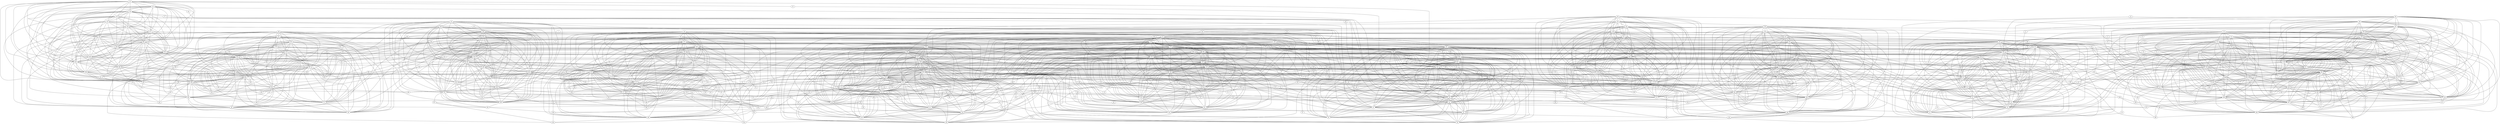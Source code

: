 graph G {
1;
10;
100;
101;
102;
103;
104;
105;
106;
107;
108;
109;
11;
110;
111;
112;
113;
114;
115;
116;
117;
118;
119;
12;
120;
121;
122;
123;
124;
125;
126;
127;
128;
129;
13;
130;
131;
132;
133;
134;
135;
136;
137;
138;
139;
14;
140;
141;
142;
143;
144;
145;
146;
147;
148;
149;
15;
150;
151;
152;
153;
154;
155;
156;
157;
158;
159;
16;
160;
161;
162;
163;
164;
165;
166;
167;
168;
169;
17;
170;
171;
172;
173;
174;
175;
176;
177;
178;
179;
18;
180;
181;
182;
183;
184;
185;
186;
187;
188;
189;
19;
190;
191;
192;
193;
194;
195;
196;
197;
198;
199;
2;
20;
200;
201;
202;
203;
204;
205;
206;
207;
208;
209;
21;
210;
211;
212;
213;
214;
215;
216;
217;
218;
219;
22;
220;
221;
222;
223;
224;
225;
226;
227;
228;
229;
23;
230;
231;
232;
233;
234;
235;
236;
237;
238;
239;
24;
240;
241;
242;
243;
244;
245;
246;
247;
248;
249;
25;
250;
251;
252;
253;
254;
255;
256;
257;
258;
259;
26;
260;
261;
262;
263;
264;
265;
266;
267;
268;
269;
27;
270;
271;
272;
273;
274;
275;
276;
277;
278;
279;
28;
280;
281;
282;
283;
284;
285;
286;
287;
288;
289;
29;
290;
291;
292;
293;
294;
295;
296;
297;
298;
299;
3;
30;
300;
301;
302;
303;
304;
305;
306;
307;
308;
309;
31;
310;
311;
312;
313;
314;
315;
316;
317;
318;
319;
32;
320;
321;
322;
323;
324;
325;
326;
327;
328;
329;
33;
330;
331;
332;
333;
334;
335;
336;
337;
338;
339;
34;
340;
341;
342;
343;
344;
345;
346;
347;
348;
349;
35;
350;
351;
352;
353;
354;
355;
356;
357;
358;
359;
36;
360;
361;
362;
363;
364;
365;
366;
367;
368;
369;
37;
370;
371;
372;
373;
374;
375;
376;
377;
378;
379;
38;
380;
381;
382;
383;
384;
385;
386;
387;
388;
389;
39;
390;
391;
392;
393;
394;
395;
396;
397;
398;
399;
4;
40;
400;
401;
402;
403;
404;
405;
406;
407;
408;
409;
41;
410;
411;
412;
413;
414;
415;
416;
417;
418;
419;
42;
420;
421;
422;
423;
424;
425;
426;
427;
428;
429;
43;
430;
431;
432;
433;
434;
435;
436;
437;
438;
439;
44;
440;
441;
442;
443;
444;
445;
446;
447;
448;
449;
45;
450;
451;
452;
453;
454;
455;
456;
457;
458;
459;
46;
460;
461;
462;
463;
464;
465;
466;
467;
468;
469;
47;
470;
471;
472;
473;
474;
475;
476;
477;
478;
479;
48;
480;
481;
482;
483;
484;
485;
486;
487;
488;
489;
49;
490;
491;
492;
493;
494;
495;
496;
497;
498;
499;
5;
50;
500;
501;
502;
503;
504;
505;
506;
507;
508;
509;
51;
510;
511;
512;
513;
514;
515;
516;
517;
518;
519;
52;
520;
521;
522;
523;
524;
525;
526;
527;
528;
53;
54;
55;
56;
57;
58;
59;
6;
60;
61;
62;
63;
64;
65;
66;
67;
68;
69;
7;
70;
71;
72;
73;
74;
75;
76;
77;
78;
79;
8;
80;
81;
82;
83;
84;
85;
86;
87;
88;
89;
9;
90;
91;
92;
93;
94;
95;
96;
97;
98;
99;
1--33 ;
1--97 ;
10--42 ;
10--106 ;
100--4 ;
100--36 ;
100--99 ;
100--97 ;
100--103 ;
100--385 ;
100--386 ;
100--104 ;
100--387 ;
100--98 ;
100--101 ;
100--102 ;
100--388 ;
100--389 ;
100--390 ;
100--391 ;
100--392 ;
101--5 ;
101--37 ;
101--99 ;
101--103 ;
101--385 ;
101--102 ;
101--97 ;
101--386 ;
101--387 ;
101--98 ;
101--388 ;
101--104 ;
101--389 ;
101--390 ;
101--391 ;
101--392 ;
102--6 ;
102--38 ;
102--99 ;
102--97 ;
102--98 ;
102--103 ;
102--385 ;
102--104 ;
102--386 ;
102--387 ;
102--388 ;
102--389 ;
102--390 ;
102--391 ;
102--392 ;
103--7 ;
103--39 ;
103--99 ;
103--385 ;
103--386 ;
103--104 ;
103--387 ;
103--98 ;
103--97 ;
103--388 ;
103--389 ;
103--390 ;
103--391 ;
103--392 ;
104--8 ;
104--40 ;
104--98 ;
104--99 ;
104--97 ;
104--385 ;
104--387 ;
104--386 ;
104--388 ;
104--389 ;
104--390 ;
104--391 ;
104--392 ;
105--9 ;
105--41 ;
105--106 ;
105--107 ;
105--109 ;
105--409 ;
105--111 ;
105--410 ;
105--112 ;
105--411 ;
105--110 ;
105--108 ;
105--412 ;
105--413 ;
105--414 ;
105--415 ;
105--416 ;
106--42 ;
106--107 ;
106--109 ;
106--111 ;
106--409 ;
106--112 ;
106--411 ;
106--110 ;
106--108 ;
106--412 ;
106--410 ;
106--413 ;
106--414 ;
106--415 ;
106--416 ;
107--11 ;
107--43 ;
107--108 ;
107--109 ;
107--111 ;
107--409 ;
107--410 ;
107--112 ;
107--411 ;
107--110 ;
107--412 ;
107--413 ;
107--414 ;
107--415 ;
107--416 ;
108--12 ;
108--44 ;
108--111 ;
108--409 ;
108--410 ;
108--112 ;
108--411 ;
108--109 ;
108--110 ;
108--412 ;
108--413 ;
108--414 ;
108--415 ;
108--416 ;
109--13 ;
109--45 ;
109--111 ;
109--409 ;
109--110 ;
109--410 ;
109--411 ;
109--412 ;
109--112 ;
109--413 ;
109--414 ;
109--415 ;
109--416 ;
11--43 ;
110--14 ;
110--46 ;
110--111 ;
110--409 ;
110--112 ;
110--410 ;
110--411 ;
110--412 ;
110--413 ;
110--414 ;
110--415 ;
110--416 ;
111--15 ;
111--47 ;
111--409 ;
111--410 ;
111--112 ;
111--411 ;
111--412 ;
111--413 ;
111--414 ;
111--415 ;
111--416 ;
112--16 ;
112--48 ;
112--409 ;
112--411 ;
112--410 ;
112--412 ;
112--413 ;
112--414 ;
112--415 ;
112--416 ;
113--17 ;
113--49 ;
113--114 ;
113--115 ;
113--117 ;
113--401 ;
113--119 ;
113--402 ;
113--120 ;
113--403 ;
113--118 ;
113--116 ;
113--404 ;
113--405 ;
113--406 ;
113--407 ;
113--408 ;
114--18 ;
114--50 ;
114--115 ;
114--117 ;
114--119 ;
114--401 ;
114--120 ;
114--403 ;
114--118 ;
114--116 ;
114--404 ;
114--402 ;
114--405 ;
114--406 ;
114--407 ;
114--408 ;
115--19 ;
115--51 ;
115--116 ;
115--117 ;
115--119 ;
115--401 ;
115--402 ;
115--120 ;
115--403 ;
115--118 ;
115--404 ;
115--405 ;
115--406 ;
115--407 ;
115--408 ;
116--20 ;
116--52 ;
116--119 ;
116--401 ;
116--402 ;
116--120 ;
116--403 ;
116--117 ;
116--118 ;
116--404 ;
116--405 ;
116--406 ;
116--407 ;
116--408 ;
117--21 ;
117--53 ;
117--119 ;
117--401 ;
117--118 ;
117--402 ;
117--403 ;
117--404 ;
117--120 ;
117--405 ;
117--406 ;
117--407 ;
117--408 ;
118--22 ;
118--54 ;
118--119 ;
118--401 ;
118--120 ;
118--402 ;
118--403 ;
118--404 ;
118--405 ;
118--406 ;
118--407 ;
118--408 ;
119--23 ;
119--55 ;
119--401 ;
119--402 ;
119--120 ;
119--403 ;
119--404 ;
119--405 ;
119--406 ;
119--407 ;
119--408 ;
12--44 ;
120--24 ;
120--56 ;
120--401 ;
120--403 ;
120--402 ;
120--404 ;
120--405 ;
120--406 ;
120--407 ;
120--408 ;
121--25 ;
121--57 ;
121--122 ;
121--123 ;
121--125 ;
121--393 ;
121--127 ;
121--394 ;
121--128 ;
121--395 ;
121--126 ;
121--124 ;
121--396 ;
121--397 ;
121--398 ;
121--399 ;
121--400 ;
122--26 ;
122--58 ;
122--123 ;
122--125 ;
122--127 ;
122--393 ;
122--128 ;
122--395 ;
122--126 ;
122--124 ;
122--396 ;
122--394 ;
122--397 ;
122--398 ;
122--399 ;
122--400 ;
123--27 ;
123--59 ;
123--124 ;
123--125 ;
123--127 ;
123--393 ;
123--394 ;
123--128 ;
123--395 ;
123--126 ;
123--396 ;
123--397 ;
123--398 ;
123--399 ;
123--400 ;
124--28 ;
124--60 ;
124--127 ;
124--393 ;
124--394 ;
124--128 ;
124--395 ;
124--125 ;
124--126 ;
124--396 ;
124--397 ;
124--398 ;
124--399 ;
124--400 ;
125--29 ;
125--61 ;
125--127 ;
125--393 ;
125--126 ;
125--394 ;
125--395 ;
125--396 ;
125--128 ;
125--397 ;
125--398 ;
125--399 ;
125--400 ;
126--30 ;
126--62 ;
126--127 ;
126--393 ;
126--128 ;
126--394 ;
126--395 ;
126--396 ;
126--397 ;
126--398 ;
126--399 ;
126--400 ;
127--31 ;
127--63 ;
127--393 ;
127--394 ;
127--128 ;
127--395 ;
127--396 ;
127--397 ;
127--398 ;
127--399 ;
127--400 ;
128--32 ;
128--64 ;
128--393 ;
128--395 ;
128--394 ;
128--396 ;
128--397 ;
128--398 ;
128--399 ;
128--400 ;
129--161 ;
129--353 ;
129--130 ;
129--131 ;
129--133 ;
129--257 ;
129--135 ;
129--258 ;
129--136 ;
129--259 ;
129--134 ;
129--132 ;
129--260 ;
129--261 ;
129--262 ;
129--263 ;
129--264 ;
13--45 ;
130--162 ;
130--354 ;
130--131 ;
130--133 ;
130--135 ;
130--257 ;
130--136 ;
130--259 ;
130--134 ;
130--132 ;
130--260 ;
130--258 ;
130--261 ;
130--262 ;
130--263 ;
130--264 ;
131--163 ;
131--355 ;
131--132 ;
131--133 ;
131--135 ;
131--257 ;
131--258 ;
131--136 ;
131--259 ;
131--134 ;
131--260 ;
131--261 ;
131--262 ;
131--263 ;
131--264 ;
132--164 ;
132--356 ;
132--135 ;
132--257 ;
132--258 ;
132--136 ;
132--259 ;
132--133 ;
132--134 ;
132--260 ;
132--261 ;
132--262 ;
132--263 ;
132--264 ;
133--165 ;
133--357 ;
133--135 ;
133--257 ;
133--134 ;
133--258 ;
133--259 ;
133--260 ;
133--136 ;
133--261 ;
133--262 ;
133--263 ;
133--264 ;
134--166 ;
134--358 ;
134--135 ;
134--257 ;
134--136 ;
134--258 ;
134--259 ;
134--260 ;
134--261 ;
134--262 ;
134--263 ;
134--264 ;
135--167 ;
135--359 ;
135--257 ;
135--258 ;
135--136 ;
135--259 ;
135--260 ;
135--261 ;
135--262 ;
135--263 ;
135--264 ;
136--168 ;
136--360 ;
136--257 ;
136--259 ;
136--258 ;
136--260 ;
136--261 ;
136--262 ;
136--263 ;
136--264 ;
137--169 ;
137--361 ;
137--138 ;
137--139 ;
137--141 ;
137--281 ;
137--143 ;
137--282 ;
137--144 ;
137--283 ;
137--142 ;
137--140 ;
137--284 ;
137--285 ;
137--286 ;
137--287 ;
137--288 ;
138--170 ;
138--362 ;
138--139 ;
138--141 ;
138--143 ;
138--281 ;
138--144 ;
138--283 ;
138--142 ;
138--140 ;
138--284 ;
138--282 ;
138--285 ;
138--286 ;
138--287 ;
138--288 ;
139--171 ;
139--363 ;
139--140 ;
139--141 ;
139--143 ;
139--281 ;
139--282 ;
139--144 ;
139--283 ;
139--142 ;
139--284 ;
139--285 ;
139--286 ;
139--287 ;
139--288 ;
14--46 ;
140--172 ;
140--364 ;
140--143 ;
140--281 ;
140--282 ;
140--144 ;
140--283 ;
140--141 ;
140--142 ;
140--284 ;
140--285 ;
140--286 ;
140--287 ;
140--288 ;
141--173 ;
141--365 ;
141--143 ;
141--281 ;
141--142 ;
141--282 ;
141--283 ;
141--284 ;
141--144 ;
141--285 ;
141--286 ;
141--287 ;
141--288 ;
142--174 ;
142--366 ;
142--143 ;
142--281 ;
142--144 ;
142--282 ;
142--283 ;
142--284 ;
142--285 ;
142--286 ;
142--287 ;
142--288 ;
143--175 ;
143--367 ;
143--281 ;
143--282 ;
143--144 ;
143--283 ;
143--284 ;
143--285 ;
143--286 ;
143--287 ;
143--288 ;
144--176 ;
144--368 ;
144--281 ;
144--283 ;
144--282 ;
144--284 ;
144--285 ;
144--286 ;
144--287 ;
144--288 ;
145--177 ;
145--369 ;
145--146 ;
145--147 ;
145--149 ;
145--273 ;
145--151 ;
145--274 ;
145--152 ;
145--275 ;
145--150 ;
145--148 ;
145--276 ;
145--277 ;
145--278 ;
145--279 ;
145--280 ;
146--178 ;
146--370 ;
146--147 ;
146--149 ;
146--151 ;
146--273 ;
146--152 ;
146--275 ;
146--150 ;
146--148 ;
146--276 ;
146--274 ;
146--277 ;
146--278 ;
146--279 ;
146--280 ;
147--179 ;
147--371 ;
147--148 ;
147--149 ;
147--151 ;
147--273 ;
147--274 ;
147--152 ;
147--275 ;
147--150 ;
147--276 ;
147--277 ;
147--278 ;
147--279 ;
147--280 ;
148--180 ;
148--372 ;
148--151 ;
148--273 ;
148--274 ;
148--152 ;
148--275 ;
148--149 ;
148--150 ;
148--276 ;
148--277 ;
148--278 ;
148--279 ;
148--280 ;
149--181 ;
149--373 ;
149--151 ;
149--273 ;
149--150 ;
149--274 ;
149--275 ;
149--276 ;
149--152 ;
149--277 ;
149--278 ;
149--279 ;
149--280 ;
15--47 ;
150--182 ;
150--374 ;
150--151 ;
150--273 ;
150--152 ;
150--274 ;
150--275 ;
150--276 ;
150--277 ;
150--278 ;
150--279 ;
150--280 ;
151--183 ;
151--375 ;
151--273 ;
151--274 ;
151--152 ;
151--275 ;
151--276 ;
151--277 ;
151--278 ;
151--279 ;
151--280 ;
152--184 ;
152--376 ;
152--273 ;
152--275 ;
152--274 ;
152--276 ;
152--277 ;
152--278 ;
152--279 ;
152--280 ;
153--185 ;
153--377 ;
153--154 ;
153--155 ;
153--157 ;
153--265 ;
153--159 ;
153--266 ;
153--160 ;
153--267 ;
153--158 ;
153--156 ;
153--268 ;
153--269 ;
153--270 ;
153--271 ;
153--272 ;
154--186 ;
154--378 ;
154--155 ;
154--157 ;
154--159 ;
154--265 ;
154--160 ;
154--267 ;
154--158 ;
154--156 ;
154--268 ;
154--266 ;
154--269 ;
154--270 ;
154--271 ;
154--272 ;
155--187 ;
155--379 ;
155--156 ;
155--157 ;
155--159 ;
155--265 ;
155--266 ;
155--160 ;
155--267 ;
155--158 ;
155--268 ;
155--269 ;
155--270 ;
155--271 ;
155--272 ;
156--188 ;
156--380 ;
156--159 ;
156--265 ;
156--266 ;
156--160 ;
156--267 ;
156--157 ;
156--158 ;
156--268 ;
156--269 ;
156--270 ;
156--271 ;
156--272 ;
157--189 ;
157--381 ;
157--159 ;
157--265 ;
157--158 ;
157--266 ;
157--267 ;
157--268 ;
157--160 ;
157--269 ;
157--270 ;
157--271 ;
157--272 ;
158--190 ;
158--382 ;
158--159 ;
158--265 ;
158--160 ;
158--266 ;
158--267 ;
158--268 ;
158--269 ;
158--270 ;
158--271 ;
158--272 ;
159--191 ;
159--383 ;
159--265 ;
159--266 ;
159--160 ;
159--267 ;
159--268 ;
159--269 ;
159--270 ;
159--271 ;
159--272 ;
16--48 ;
160--192 ;
160--384 ;
160--265 ;
160--267 ;
160--266 ;
160--268 ;
160--269 ;
160--270 ;
160--271 ;
160--272 ;
161--33 ;
161--481 ;
161--497 ;
161--177 ;
161--49 ;
161--489 ;
161--513 ;
161--193 ;
161--353 ;
162--34 ;
162--482 ;
162--498 ;
162--178 ;
162--50 ;
162--490 ;
162--514 ;
162--194 ;
162--354 ;
163--35 ;
163--483 ;
163--499 ;
163--179 ;
163--51 ;
163--491 ;
163--515 ;
163--195 ;
163--355 ;
164--36 ;
164--484 ;
164--500 ;
164--180 ;
164--52 ;
164--492 ;
164--516 ;
164--196 ;
164--356 ;
165--37 ;
165--485 ;
165--501 ;
165--181 ;
165--53 ;
165--493 ;
165--517 ;
165--197 ;
165--357 ;
166--38 ;
166--486 ;
166--502 ;
166--182 ;
166--54 ;
166--494 ;
166--518 ;
166--198 ;
166--358 ;
167--39 ;
167--487 ;
167--503 ;
167--183 ;
167--55 ;
167--495 ;
167--519 ;
167--199 ;
167--359 ;
168--40 ;
168--488 ;
168--504 ;
168--184 ;
168--56 ;
168--496 ;
168--520 ;
168--200 ;
168--360 ;
169--41 ;
169--505 ;
169--185 ;
169--57 ;
169--521 ;
169--201 ;
169--361 ;
17--49 ;
170--42 ;
170--506 ;
170--186 ;
170--58 ;
170--522 ;
170--202 ;
170--362 ;
171--43 ;
171--507 ;
171--187 ;
171--59 ;
171--523 ;
171--203 ;
171--363 ;
172--44 ;
172--508 ;
172--188 ;
172--60 ;
172--524 ;
172--204 ;
172--364 ;
173--45 ;
173--509 ;
173--189 ;
173--61 ;
173--525 ;
173--205 ;
173--365 ;
174--46 ;
174--510 ;
174--190 ;
174--62 ;
174--526 ;
174--206 ;
174--366 ;
175--47 ;
175--511 ;
175--191 ;
175--63 ;
175--527 ;
175--207 ;
175--367 ;
176--48 ;
176--512 ;
176--192 ;
176--64 ;
176--528 ;
176--208 ;
176--368 ;
177--49 ;
177--178 ;
177--179 ;
177--181 ;
177--521 ;
177--183 ;
177--522 ;
177--184 ;
177--523 ;
177--182 ;
177--180 ;
177--524 ;
177--525 ;
177--526 ;
177--527 ;
177--528 ;
177--193 ;
177--209 ;
177--369 ;
178--50 ;
178--179 ;
178--181 ;
178--183 ;
178--521 ;
178--184 ;
178--523 ;
178--182 ;
178--180 ;
178--524 ;
178--522 ;
178--525 ;
178--526 ;
178--527 ;
178--528 ;
178--194 ;
178--210 ;
178--370 ;
179--51 ;
179--180 ;
179--181 ;
179--183 ;
179--521 ;
179--522 ;
179--184 ;
179--523 ;
179--182 ;
179--524 ;
179--525 ;
179--526 ;
179--527 ;
179--528 ;
179--195 ;
179--211 ;
179--371 ;
18--50 ;
180--52 ;
180--183 ;
180--521 ;
180--522 ;
180--184 ;
180--523 ;
180--181 ;
180--182 ;
180--524 ;
180--525 ;
180--526 ;
180--527 ;
180--528 ;
180--196 ;
180--212 ;
180--372 ;
181--53 ;
181--183 ;
181--521 ;
181--182 ;
181--522 ;
181--523 ;
181--524 ;
181--184 ;
181--525 ;
181--526 ;
181--527 ;
181--528 ;
181--197 ;
181--213 ;
181--373 ;
182--54 ;
182--183 ;
182--521 ;
182--184 ;
182--522 ;
182--523 ;
182--524 ;
182--525 ;
182--526 ;
182--527 ;
182--528 ;
182--198 ;
182--214 ;
182--374 ;
183--55 ;
183--521 ;
183--522 ;
183--184 ;
183--523 ;
183--524 ;
183--525 ;
183--526 ;
183--527 ;
183--528 ;
183--199 ;
183--215 ;
183--375 ;
184--56 ;
184--521 ;
184--523 ;
184--522 ;
184--524 ;
184--525 ;
184--526 ;
184--527 ;
184--528 ;
184--200 ;
184--216 ;
184--376 ;
185--57 ;
185--186 ;
185--187 ;
185--189 ;
185--513 ;
185--191 ;
185--514 ;
185--192 ;
185--515 ;
185--190 ;
185--188 ;
185--516 ;
185--517 ;
185--518 ;
185--519 ;
185--520 ;
185--201 ;
185--217 ;
185--377 ;
186--58 ;
186--187 ;
186--189 ;
186--191 ;
186--513 ;
186--192 ;
186--515 ;
186--190 ;
186--188 ;
186--516 ;
186--514 ;
186--517 ;
186--518 ;
186--519 ;
186--520 ;
186--202 ;
186--218 ;
186--378 ;
187--59 ;
187--188 ;
187--189 ;
187--191 ;
187--513 ;
187--514 ;
187--192 ;
187--515 ;
187--190 ;
187--516 ;
187--517 ;
187--518 ;
187--519 ;
187--520 ;
187--203 ;
187--219 ;
187--379 ;
188--60 ;
188--191 ;
188--513 ;
188--514 ;
188--192 ;
188--515 ;
188--189 ;
188--190 ;
188--516 ;
188--517 ;
188--518 ;
188--519 ;
188--520 ;
188--204 ;
188--220 ;
188--380 ;
189--61 ;
189--191 ;
189--513 ;
189--190 ;
189--514 ;
189--515 ;
189--516 ;
189--192 ;
189--517 ;
189--518 ;
189--519 ;
189--520 ;
189--205 ;
189--221 ;
189--381 ;
19--51 ;
190--62 ;
190--191 ;
190--513 ;
190--192 ;
190--514 ;
190--515 ;
190--516 ;
190--517 ;
190--518 ;
190--519 ;
190--520 ;
190--206 ;
190--222 ;
190--382 ;
191--63 ;
191--513 ;
191--514 ;
191--192 ;
191--515 ;
191--516 ;
191--517 ;
191--518 ;
191--519 ;
191--520 ;
191--207 ;
191--223 ;
191--383 ;
192--64 ;
192--513 ;
192--515 ;
192--514 ;
192--516 ;
192--517 ;
192--518 ;
192--519 ;
192--520 ;
192--208 ;
192--224 ;
192--384 ;
193--489 ;
193--513 ;
193--209 ;
193--225 ;
193--65 ;
194--490 ;
194--514 ;
194--210 ;
194--226 ;
194--66 ;
195--491 ;
195--515 ;
195--211 ;
195--227 ;
195--67 ;
196--492 ;
196--516 ;
196--212 ;
196--228 ;
196--68 ;
197--493 ;
197--517 ;
197--213 ;
197--229 ;
197--69 ;
198--494 ;
198--518 ;
198--214 ;
198--230 ;
198--70 ;
199--495 ;
199--519 ;
199--215 ;
199--231 ;
199--71 ;
2--34 ;
2--98 ;
20--52 ;
200--496 ;
200--520 ;
200--216 ;
200--232 ;
200--72 ;
201--521 ;
201--217 ;
201--233 ;
201--73 ;
202--522 ;
202--218 ;
202--234 ;
202--74 ;
203--523 ;
203--219 ;
203--235 ;
203--75 ;
204--524 ;
204--220 ;
204--236 ;
204--76 ;
205--525 ;
205--221 ;
205--237 ;
205--77 ;
206--526 ;
206--222 ;
206--238 ;
206--78 ;
207--527 ;
207--223 ;
207--239 ;
207--79 ;
208--528 ;
208--224 ;
208--240 ;
208--80 ;
209--241 ;
209--81 ;
21--53 ;
210--242 ;
210--82 ;
211--243 ;
211--83 ;
212--244 ;
212--84 ;
213--245 ;
213--85 ;
214--246 ;
214--86 ;
215--247 ;
215--87 ;
216--248 ;
216--88 ;
217--249 ;
217--89 ;
218--250 ;
218--90 ;
219--251 ;
219--91 ;
22--54 ;
220--252 ;
220--92 ;
221--253 ;
221--93 ;
222--254 ;
222--94 ;
223--255 ;
223--95 ;
224--256 ;
224--96 ;
225--305 ;
225--313 ;
225--65 ;
226--306 ;
226--314 ;
226--66 ;
227--307 ;
227--315 ;
227--67 ;
228--308 ;
228--316 ;
228--68 ;
229--309 ;
229--317 ;
229--69 ;
23--55 ;
230--310 ;
230--318 ;
230--70 ;
231--311 ;
231--319 ;
231--71 ;
232--312 ;
232--320 ;
232--72 ;
233--289 ;
233--297 ;
233--73 ;
234--290 ;
234--298 ;
234--74 ;
235--291 ;
235--299 ;
235--75 ;
236--292 ;
236--300 ;
236--76 ;
237--293 ;
237--301 ;
237--77 ;
238--294 ;
238--302 ;
238--78 ;
239--295 ;
239--303 ;
239--79 ;
24--56 ;
240--296 ;
240--304 ;
240--80 ;
241--337 ;
241--345 ;
241--81 ;
242--338 ;
242--346 ;
242--82 ;
243--339 ;
243--347 ;
243--83 ;
244--340 ;
244--348 ;
244--84 ;
245--341 ;
245--349 ;
245--85 ;
246--342 ;
246--350 ;
246--86 ;
247--343 ;
247--351 ;
247--87 ;
248--344 ;
248--352 ;
248--88 ;
249--321 ;
249--329 ;
249--89 ;
25--57 ;
250--322 ;
250--330 ;
250--90 ;
251--323 ;
251--331 ;
251--91 ;
252--324 ;
252--332 ;
252--92 ;
253--325 ;
253--333 ;
253--93 ;
254--326 ;
254--334 ;
254--94 ;
255--327 ;
255--335 ;
255--95 ;
256--328 ;
256--336 ;
256--96 ;
257--258 ;
257--259 ;
257--260 ;
257--261 ;
257--262 ;
257--263 ;
257--264 ;
257--313 ;
257--314 ;
257--316 ;
257--317 ;
257--320 ;
257--303 ;
257--300 ;
257--301 ;
258--259 ;
258--260 ;
258--261 ;
258--262 ;
258--263 ;
258--264 ;
258--313 ;
258--314 ;
258--297 ;
259--260 ;
259--261 ;
259--262 ;
259--263 ;
259--264 ;
259--313 ;
259--314 ;
259--315 ;
259--298 ;
26--58 ;
260--261 ;
260--262 ;
260--263 ;
260--264 ;
260--315 ;
260--316 ;
260--317 ;
260--299 ;
261--262 ;
261--263 ;
261--264 ;
261--316 ;
261--317 ;
261--300 ;
262--263 ;
262--264 ;
262--316 ;
262--317 ;
262--318 ;
262--304 ;
262--301 ;
263--264 ;
263--318 ;
263--319 ;
263--320 ;
263--302 ;
264--320 ;
264--303 ;
265--266 ;
265--267 ;
265--268 ;
265--269 ;
265--270 ;
265--271 ;
265--272 ;
265--311 ;
265--308 ;
265--309 ;
265--289 ;
265--290 ;
265--292 ;
265--293 ;
265--296 ;
266--267 ;
266--268 ;
266--269 ;
266--270 ;
266--271 ;
266--272 ;
266--305 ;
266--289 ;
266--290 ;
267--268 ;
267--269 ;
267--270 ;
267--271 ;
267--272 ;
267--306 ;
267--289 ;
267--290 ;
267--291 ;
268--269 ;
268--270 ;
268--271 ;
268--272 ;
268--307 ;
268--291 ;
268--292 ;
268--293 ;
269--270 ;
269--271 ;
269--272 ;
269--308 ;
269--292 ;
269--293 ;
27--59 ;
270--271 ;
270--272 ;
270--312 ;
270--309 ;
270--292 ;
270--293 ;
270--294 ;
271--272 ;
271--310 ;
271--294 ;
271--295 ;
271--296 ;
272--311 ;
272--296 ;
273--274 ;
273--275 ;
273--276 ;
273--277 ;
273--278 ;
273--279 ;
273--280 ;
273--345 ;
273--346 ;
273--348 ;
273--349 ;
273--352 ;
273--335 ;
273--332 ;
273--333 ;
274--275 ;
274--276 ;
274--277 ;
274--278 ;
274--279 ;
274--280 ;
274--345 ;
274--346 ;
274--329 ;
275--276 ;
275--277 ;
275--278 ;
275--279 ;
275--280 ;
275--345 ;
275--346 ;
275--347 ;
275--330 ;
276--277 ;
276--278 ;
276--279 ;
276--280 ;
276--347 ;
276--348 ;
276--349 ;
276--331 ;
277--278 ;
277--279 ;
277--280 ;
277--348 ;
277--349 ;
277--332 ;
278--279 ;
278--280 ;
278--348 ;
278--349 ;
278--350 ;
278--336 ;
278--333 ;
279--280 ;
279--350 ;
279--351 ;
279--352 ;
279--334 ;
28--60 ;
280--352 ;
280--335 ;
281--282 ;
281--283 ;
281--284 ;
281--285 ;
281--286 ;
281--287 ;
281--288 ;
281--343 ;
281--340 ;
281--341 ;
281--321 ;
281--322 ;
281--324 ;
281--325 ;
281--328 ;
282--283 ;
282--284 ;
282--285 ;
282--286 ;
282--287 ;
282--288 ;
282--337 ;
282--321 ;
282--322 ;
283--284 ;
283--285 ;
283--286 ;
283--287 ;
283--288 ;
283--338 ;
283--321 ;
283--322 ;
283--323 ;
284--285 ;
284--286 ;
284--287 ;
284--288 ;
284--339 ;
284--323 ;
284--324 ;
284--325 ;
285--286 ;
285--287 ;
285--288 ;
285--340 ;
285--324 ;
285--325 ;
286--287 ;
286--288 ;
286--344 ;
286--341 ;
286--324 ;
286--325 ;
286--326 ;
287--288 ;
287--342 ;
287--326 ;
287--327 ;
287--328 ;
288--343 ;
288--328 ;
289--290 ;
289--297 ;
29--61 ;
290--298 ;
291--299 ;
292--293 ;
292--300 ;
293--301 ;
294--302 ;
295--296 ;
295--303 ;
296--304 ;
3--35 ;
3--99 ;
30--62 ;
301--304 ;
304--303 ;
304--264 ;
305--313 ;
306--314 ;
307--315 ;
308--316 ;
309--312 ;
309--317 ;
31--63 ;
310--318 ;
311--319 ;
312--311 ;
312--272 ;
312--320 ;
313--314 ;
316--317 ;
319--320 ;
32--64 ;
321--322 ;
321--329 ;
322--330 ;
323--331 ;
324--325 ;
324--332 ;
325--333 ;
326--334 ;
327--328 ;
327--335 ;
328--336 ;
33--481 ;
33--497 ;
33--97 ;
333--336 ;
336--335 ;
336--280 ;
337--345 ;
338--346 ;
339--347 ;
34--482 ;
34--498 ;
34--98 ;
340--348 ;
341--344 ;
341--349 ;
342--350 ;
343--351 ;
344--343 ;
344--288 ;
344--352 ;
345--346 ;
348--349 ;
35--483 ;
35--499 ;
35--99 ;
351--352 ;
353--433 ;
353--441 ;
354--434 ;
354--442 ;
355--435 ;
355--443 ;
356--436 ;
356--444 ;
357--437 ;
357--445 ;
358--438 ;
358--446 ;
359--439 ;
359--447 ;
36--484 ;
36--500 ;
36--4 ;
360--440 ;
360--448 ;
361--417 ;
361--425 ;
362--418 ;
362--426 ;
363--419 ;
363--427 ;
364--420 ;
364--428 ;
365--421 ;
365--429 ;
366--422 ;
366--430 ;
367--423 ;
367--431 ;
368--424 ;
368--432 ;
369--465 ;
369--473 ;
37--485 ;
37--501 ;
37--5 ;
370--466 ;
370--474 ;
371--467 ;
371--475 ;
372--468 ;
372--476 ;
373--469 ;
373--477 ;
374--470 ;
374--478 ;
375--471 ;
375--479 ;
376--472 ;
376--480 ;
377--449 ;
377--457 ;
378--450 ;
378--458 ;
379--451 ;
379--459 ;
38--486 ;
38--502 ;
38--6 ;
380--452 ;
380--460 ;
381--453 ;
381--461 ;
382--454 ;
382--462 ;
383--455 ;
383--463 ;
384--456 ;
384--464 ;
385--99 ;
385--98 ;
385--386 ;
385--97 ;
385--387 ;
385--388 ;
385--389 ;
385--390 ;
385--391 ;
385--392 ;
385--441 ;
385--442 ;
385--444 ;
385--445 ;
385--448 ;
385--431 ;
385--428 ;
385--429 ;
386--99 ;
386--98 ;
386--97 ;
386--387 ;
386--388 ;
386--389 ;
386--390 ;
386--391 ;
386--392 ;
386--441 ;
386--442 ;
386--425 ;
387--97 ;
387--98 ;
387--388 ;
387--99 ;
387--389 ;
387--390 ;
387--391 ;
387--392 ;
387--441 ;
387--442 ;
387--443 ;
387--426 ;
388--98 ;
388--97 ;
388--99 ;
388--389 ;
388--390 ;
388--391 ;
388--392 ;
388--443 ;
388--444 ;
388--445 ;
388--427 ;
389--98 ;
389--99 ;
389--97 ;
389--390 ;
389--391 ;
389--392 ;
389--444 ;
389--445 ;
389--428 ;
39--487 ;
39--503 ;
39--7 ;
390--99 ;
390--98 ;
390--97 ;
390--391 ;
390--392 ;
390--444 ;
390--445 ;
390--446 ;
390--432 ;
390--429 ;
391--99 ;
391--97 ;
391--98 ;
391--392 ;
391--446 ;
391--447 ;
391--448 ;
391--430 ;
392--98 ;
392--99 ;
392--97 ;
392--448 ;
392--431 ;
393--394 ;
393--395 ;
393--396 ;
393--397 ;
393--398 ;
393--399 ;
393--400 ;
393--439 ;
393--436 ;
393--437 ;
393--417 ;
393--418 ;
393--420 ;
393--421 ;
393--424 ;
394--395 ;
394--396 ;
394--397 ;
394--398 ;
394--399 ;
394--400 ;
394--433 ;
394--417 ;
394--418 ;
395--396 ;
395--397 ;
395--398 ;
395--399 ;
395--400 ;
395--434 ;
395--417 ;
395--418 ;
395--419 ;
396--397 ;
396--398 ;
396--399 ;
396--400 ;
396--435 ;
396--419 ;
396--420 ;
396--421 ;
397--398 ;
397--399 ;
397--400 ;
397--436 ;
397--420 ;
397--421 ;
398--399 ;
398--400 ;
398--440 ;
398--437 ;
398--420 ;
398--421 ;
398--422 ;
399--400 ;
399--438 ;
399--422 ;
399--423 ;
399--424 ;
40--488 ;
40--504 ;
40--8 ;
400--439 ;
400--424 ;
401--402 ;
401--403 ;
401--404 ;
401--405 ;
401--406 ;
401--407 ;
401--408 ;
401--473 ;
401--474 ;
401--476 ;
401--477 ;
401--480 ;
401--463 ;
401--460 ;
401--461 ;
402--403 ;
402--404 ;
402--405 ;
402--406 ;
402--407 ;
402--408 ;
402--473 ;
402--474 ;
402--457 ;
403--404 ;
403--405 ;
403--406 ;
403--407 ;
403--408 ;
403--473 ;
403--474 ;
403--475 ;
403--458 ;
404--405 ;
404--406 ;
404--407 ;
404--408 ;
404--475 ;
404--476 ;
404--477 ;
404--459 ;
405--406 ;
405--407 ;
405--408 ;
405--476 ;
405--477 ;
405--460 ;
406--407 ;
406--408 ;
406--476 ;
406--477 ;
406--478 ;
406--464 ;
406--461 ;
407--408 ;
407--478 ;
407--479 ;
407--480 ;
407--462 ;
408--480 ;
408--463 ;
409--410 ;
409--411 ;
409--412 ;
409--413 ;
409--414 ;
409--415 ;
409--416 ;
409--471 ;
409--468 ;
409--469 ;
409--449 ;
409--450 ;
409--452 ;
409--453 ;
409--456 ;
41--505 ;
41--9 ;
410--411 ;
410--412 ;
410--413 ;
410--414 ;
410--415 ;
410--416 ;
410--465 ;
410--449 ;
410--450 ;
411--412 ;
411--413 ;
411--414 ;
411--415 ;
411--416 ;
411--466 ;
411--449 ;
411--450 ;
411--451 ;
412--413 ;
412--414 ;
412--415 ;
412--416 ;
412--467 ;
412--451 ;
412--452 ;
412--453 ;
413--414 ;
413--415 ;
413--416 ;
413--468 ;
413--452 ;
413--453 ;
414--415 ;
414--416 ;
414--472 ;
414--469 ;
414--452 ;
414--453 ;
414--454 ;
415--416 ;
415--470 ;
415--454 ;
415--455 ;
415--456 ;
416--471 ;
416--456 ;
417--418 ;
417--425 ;
418--426 ;
419--427 ;
42--506 ;
420--421 ;
420--428 ;
421--429 ;
422--430 ;
423--424 ;
423--431 ;
424--432 ;
429--432 ;
43--507 ;
432--431 ;
432--392 ;
433--441 ;
434--442 ;
435--443 ;
436--444 ;
437--440 ;
437--445 ;
438--446 ;
439--447 ;
44--508 ;
440--439 ;
440--400 ;
440--448 ;
441--442 ;
444--445 ;
447--448 ;
449--450 ;
449--457 ;
45--509 ;
450--458 ;
451--459 ;
452--453 ;
452--460 ;
453--461 ;
454--462 ;
455--456 ;
455--463 ;
456--464 ;
46--510 ;
461--464 ;
464--463 ;
464--408 ;
465--473 ;
466--474 ;
467--475 ;
468--476 ;
469--472 ;
469--477 ;
47--511 ;
470--478 ;
471--479 ;
472--471 ;
472--416 ;
472--480 ;
473--474 ;
476--477 ;
479--480 ;
48--512 ;
481--497 ;
482--498 ;
483--499 ;
484--500 ;
485--501 ;
486--502 ;
487--503 ;
488--504 ;
489--513 ;
49--50 ;
49--51 ;
49--53 ;
49--505 ;
49--55 ;
49--506 ;
49--56 ;
49--507 ;
49--54 ;
49--52 ;
49--508 ;
49--509 ;
49--510 ;
49--511 ;
49--512 ;
490--514 ;
491--515 ;
492--516 ;
493--517 ;
494--518 ;
495--519 ;
496--520 ;
497--63 ;
497--62 ;
497--61 ;
497--59 ;
497--60 ;
497--64 ;
497--58 ;
497--498 ;
497--57 ;
497--499 ;
497--500 ;
497--501 ;
497--502 ;
497--503 ;
497--504 ;
498--63 ;
498--62 ;
498--61 ;
498--59 ;
498--60 ;
498--64 ;
498--58 ;
498--57 ;
498--499 ;
498--500 ;
498--501 ;
498--502 ;
498--503 ;
498--504 ;
499--62 ;
499--57 ;
499--58 ;
499--63 ;
499--64 ;
499--60 ;
499--500 ;
499--59 ;
499--61 ;
499--501 ;
499--502 ;
499--503 ;
499--504 ;
50--51 ;
50--53 ;
50--55 ;
50--505 ;
50--56 ;
50--507 ;
50--54 ;
50--52 ;
50--508 ;
50--506 ;
50--509 ;
50--510 ;
50--511 ;
50--512 ;
500--63 ;
500--60 ;
500--58 ;
500--57 ;
500--61 ;
500--62 ;
500--59 ;
500--64 ;
500--501 ;
500--502 ;
500--503 ;
500--504 ;
501--64 ;
501--62 ;
501--60 ;
501--58 ;
501--63 ;
501--61 ;
501--59 ;
501--57 ;
501--502 ;
501--503 ;
501--504 ;
502--62 ;
502--59 ;
502--60 ;
502--61 ;
502--63 ;
502--58 ;
502--64 ;
502--57 ;
502--503 ;
502--504 ;
503--62 ;
503--60 ;
503--59 ;
503--57 ;
503--64 ;
503--61 ;
503--58 ;
503--63 ;
503--504 ;
504--58 ;
504--59 ;
504--60 ;
504--61 ;
504--63 ;
504--62 ;
504--64 ;
504--57 ;
505--55 ;
505--54 ;
505--53 ;
505--51 ;
505--52 ;
505--56 ;
505--506 ;
505--507 ;
505--508 ;
505--509 ;
505--510 ;
505--511 ;
505--512 ;
506--55 ;
506--54 ;
506--53 ;
506--51 ;
506--52 ;
506--56 ;
506--507 ;
506--508 ;
506--509 ;
506--510 ;
506--511 ;
506--512 ;
507--54 ;
507--55 ;
507--56 ;
507--52 ;
507--508 ;
507--51 ;
507--53 ;
507--509 ;
507--510 ;
507--511 ;
507--512 ;
508--55 ;
508--52 ;
508--53 ;
508--54 ;
508--51 ;
508--56 ;
508--509 ;
508--510 ;
508--511 ;
508--512 ;
509--56 ;
509--54 ;
509--52 ;
509--55 ;
509--53 ;
509--51 ;
509--510 ;
509--511 ;
509--512 ;
51--52 ;
51--53 ;
51--55 ;
51--56 ;
51--54 ;
51--510 ;
51--511 ;
51--512 ;
510--54 ;
510--52 ;
510--53 ;
510--55 ;
510--56 ;
510--511 ;
510--512 ;
511--54 ;
511--52 ;
511--56 ;
511--53 ;
511--55 ;
511--512 ;
512--52 ;
512--53 ;
512--55 ;
512--54 ;
512--56 ;
513--514 ;
513--515 ;
513--516 ;
513--517 ;
513--518 ;
513--519 ;
513--520 ;
514--515 ;
514--516 ;
514--517 ;
514--518 ;
514--519 ;
514--520 ;
515--516 ;
515--517 ;
515--518 ;
515--519 ;
515--520 ;
516--517 ;
516--518 ;
516--519 ;
516--520 ;
517--518 ;
517--519 ;
517--520 ;
518--519 ;
518--520 ;
519--520 ;
52--55 ;
52--56 ;
52--53 ;
52--54 ;
521--522 ;
521--523 ;
521--524 ;
521--525 ;
521--526 ;
521--527 ;
521--528 ;
522--523 ;
522--524 ;
522--525 ;
522--526 ;
522--527 ;
522--528 ;
523--524 ;
523--525 ;
523--526 ;
523--527 ;
523--528 ;
524--525 ;
524--526 ;
524--527 ;
524--528 ;
525--526 ;
525--527 ;
525--528 ;
526--527 ;
526--528 ;
527--528 ;
53--55 ;
53--54 ;
53--56 ;
54--55 ;
54--56 ;
55--56 ;
57--58 ;
57--59 ;
57--61 ;
57--63 ;
57--64 ;
57--62 ;
57--60 ;
58--59 ;
58--61 ;
58--63 ;
58--64 ;
58--62 ;
58--60 ;
59--60 ;
59--61 ;
59--63 ;
59--64 ;
59--62 ;
60--63 ;
60--64 ;
60--61 ;
60--62 ;
61--63 ;
61--62 ;
61--64 ;
62--63 ;
62--64 ;
63--64 ;
97--98 ;
97--99 ;
98--99 ;
}
